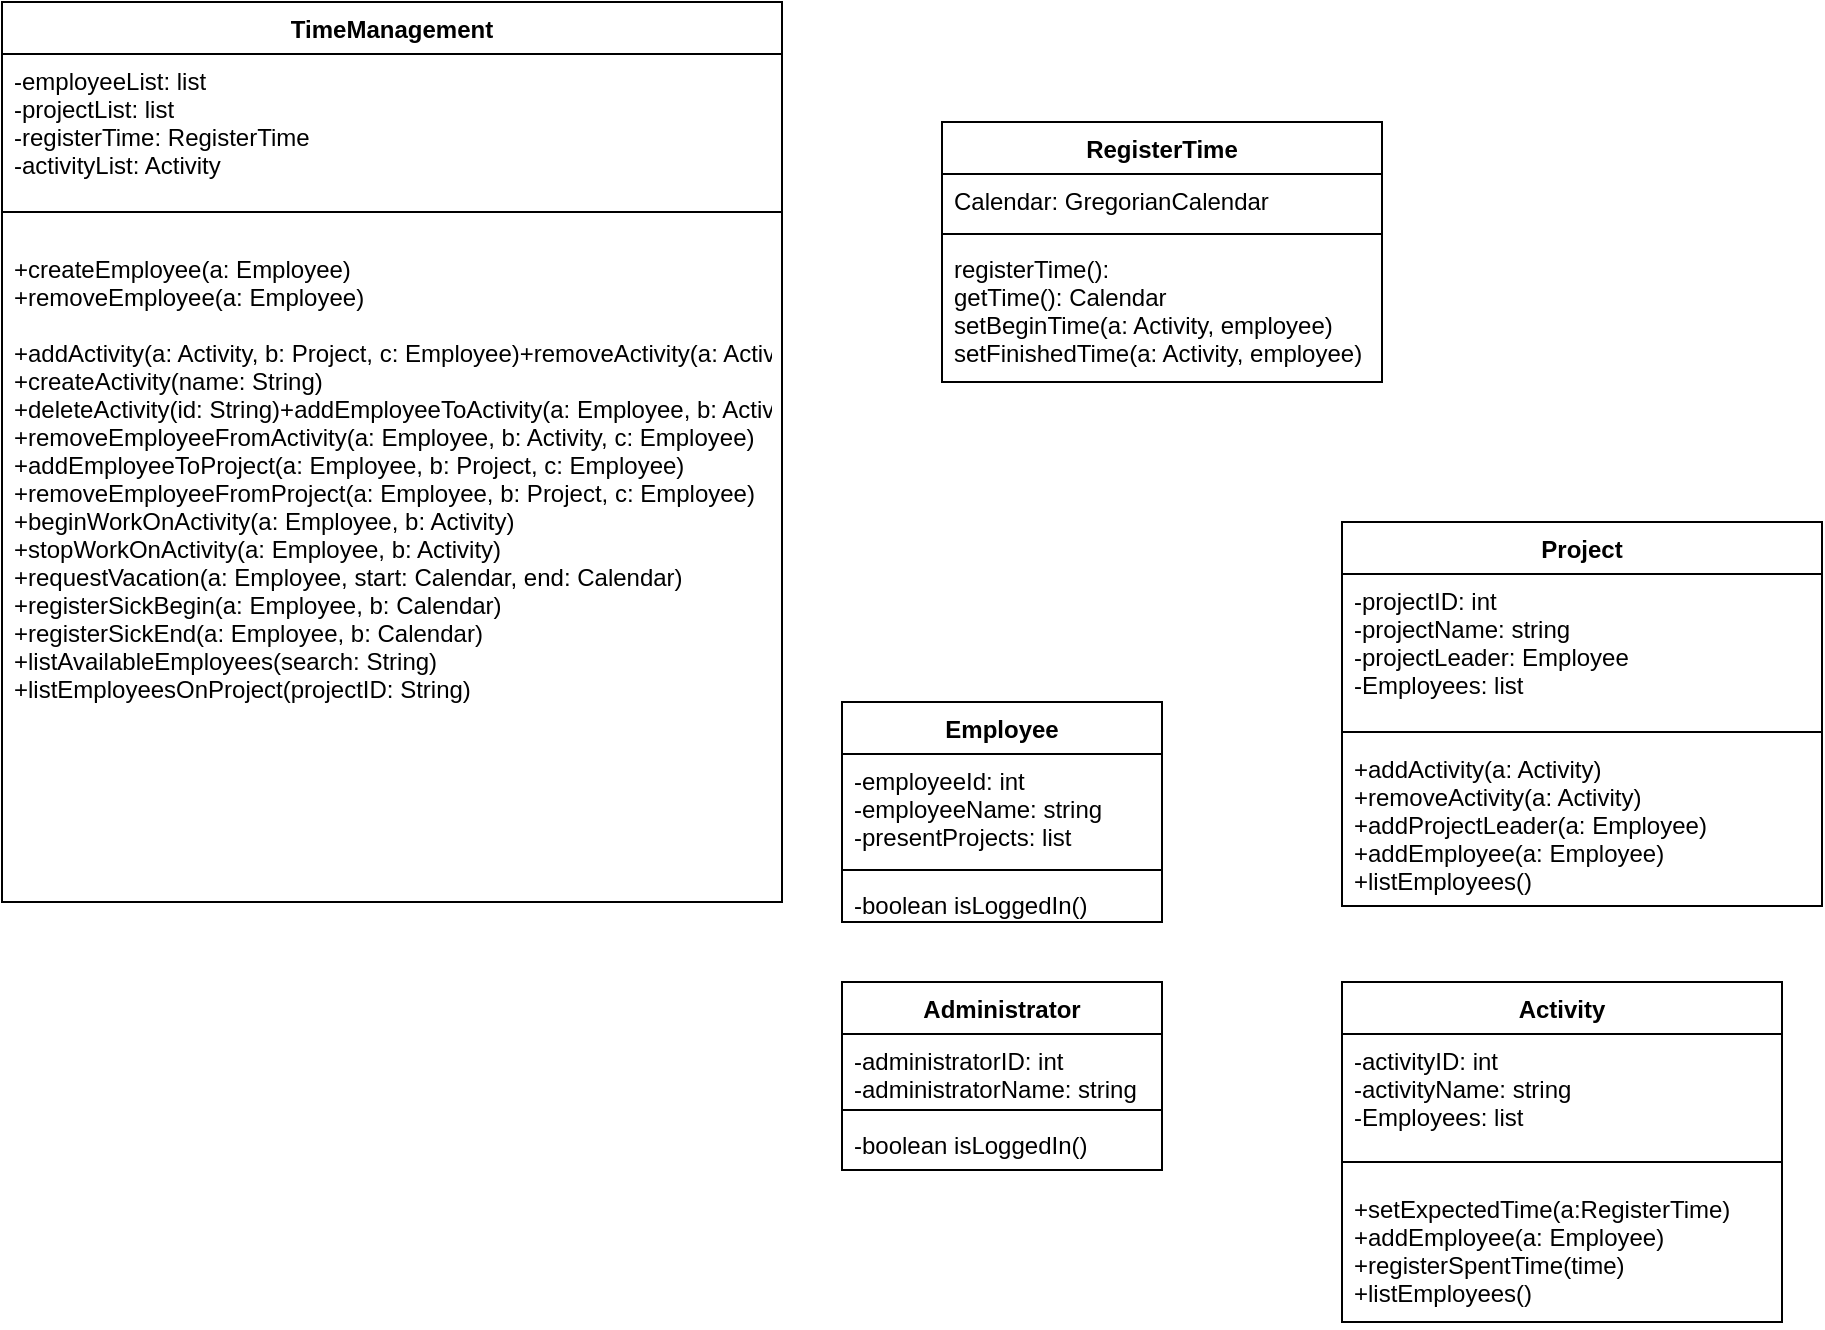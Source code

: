 <mxfile version="14.4.9" type="github">
  <diagram id="PCQ58YYebL1j8_6p8NTY" name="Page-1">
    <mxGraphModel dx="921" dy="450" grid="1" gridSize="10" guides="1" tooltips="1" connect="1" arrows="1" fold="1" page="1" pageScale="1" pageWidth="850" pageHeight="1100" math="0" shadow="0">
      <root>
        <mxCell id="0" />
        <mxCell id="1" parent="0" />
        <mxCell id="9kYQHJIdZvFuiitPSYiP-5" value="Employee" style="swimlane;fontStyle=1;align=center;verticalAlign=top;childLayout=stackLayout;horizontal=1;startSize=26;horizontalStack=0;resizeParent=1;resizeParentMax=0;resizeLast=0;collapsible=1;marginBottom=0;" parent="1" vertex="1">
          <mxGeometry x="580" y="620" width="160" height="110" as="geometry" />
        </mxCell>
        <mxCell id="9kYQHJIdZvFuiitPSYiP-6" value="-employeeId: int&#xa;-employeeName: string&#xa;-presentProjects: list" style="text;strokeColor=none;fillColor=none;align=left;verticalAlign=top;spacingLeft=4;spacingRight=4;overflow=hidden;rotatable=0;points=[[0,0.5],[1,0.5]];portConstraint=eastwest;" parent="9kYQHJIdZvFuiitPSYiP-5" vertex="1">
          <mxGeometry y="26" width="160" height="54" as="geometry" />
        </mxCell>
        <mxCell id="9kYQHJIdZvFuiitPSYiP-7" value="" style="line;strokeWidth=1;fillColor=none;align=left;verticalAlign=middle;spacingTop=-1;spacingLeft=3;spacingRight=3;rotatable=0;labelPosition=right;points=[];portConstraint=eastwest;" parent="9kYQHJIdZvFuiitPSYiP-5" vertex="1">
          <mxGeometry y="80" width="160" height="8" as="geometry" />
        </mxCell>
        <mxCell id="9kYQHJIdZvFuiitPSYiP-8" value="-boolean isLoggedIn()&#xa;" style="text;strokeColor=none;fillColor=none;align=left;verticalAlign=top;spacingLeft=4;spacingRight=4;overflow=hidden;rotatable=0;points=[[0,0.5],[1,0.5]];portConstraint=eastwest;" parent="9kYQHJIdZvFuiitPSYiP-5" vertex="1">
          <mxGeometry y="88" width="160" height="22" as="geometry" />
        </mxCell>
        <mxCell id="9kYQHJIdZvFuiitPSYiP-13" value="Administrator" style="swimlane;fontStyle=1;align=center;verticalAlign=top;childLayout=stackLayout;horizontal=1;startSize=26;horizontalStack=0;resizeParent=1;resizeParentMax=0;resizeLast=0;collapsible=1;marginBottom=0;" parent="1" vertex="1">
          <mxGeometry x="580" y="760" width="160" height="94" as="geometry" />
        </mxCell>
        <mxCell id="9kYQHJIdZvFuiitPSYiP-14" value="-administratorID: int&#xa;-administratorName: string" style="text;strokeColor=none;fillColor=none;align=left;verticalAlign=top;spacingLeft=4;spacingRight=4;overflow=hidden;rotatable=0;points=[[0,0.5],[1,0.5]];portConstraint=eastwest;" parent="9kYQHJIdZvFuiitPSYiP-13" vertex="1">
          <mxGeometry y="26" width="160" height="34" as="geometry" />
        </mxCell>
        <mxCell id="9kYQHJIdZvFuiitPSYiP-15" value="" style="line;strokeWidth=1;fillColor=none;align=left;verticalAlign=middle;spacingTop=-1;spacingLeft=3;spacingRight=3;rotatable=0;labelPosition=right;points=[];portConstraint=eastwest;" parent="9kYQHJIdZvFuiitPSYiP-13" vertex="1">
          <mxGeometry y="60" width="160" height="8" as="geometry" />
        </mxCell>
        <mxCell id="9kYQHJIdZvFuiitPSYiP-16" value="-boolean isLoggedIn()" style="text;strokeColor=none;fillColor=none;align=left;verticalAlign=top;spacingLeft=4;spacingRight=4;overflow=hidden;rotatable=0;points=[[0,0.5],[1,0.5]];portConstraint=eastwest;" parent="9kYQHJIdZvFuiitPSYiP-13" vertex="1">
          <mxGeometry y="68" width="160" height="26" as="geometry" />
        </mxCell>
        <mxCell id="9kYQHJIdZvFuiitPSYiP-17" value="Project" style="swimlane;fontStyle=1;align=center;verticalAlign=top;childLayout=stackLayout;horizontal=1;startSize=26;horizontalStack=0;resizeParent=1;resizeParentMax=0;resizeLast=0;collapsible=1;marginBottom=0;" parent="1" vertex="1">
          <mxGeometry x="830" y="530" width="240" height="192" as="geometry">
            <mxRectangle x="420" y="300" width="70" height="26" as="alternateBounds" />
          </mxGeometry>
        </mxCell>
        <mxCell id="9kYQHJIdZvFuiitPSYiP-18" value="-projectID: int&#xa;-projectName: string&#xa;-projectLeader: Employee&#xa;-Employees: list&#xa;" style="text;strokeColor=none;fillColor=none;align=left;verticalAlign=top;spacingLeft=4;spacingRight=4;overflow=hidden;rotatable=0;points=[[0,0.5],[1,0.5]];portConstraint=eastwest;" parent="9kYQHJIdZvFuiitPSYiP-17" vertex="1">
          <mxGeometry y="26" width="240" height="74" as="geometry" />
        </mxCell>
        <mxCell id="9kYQHJIdZvFuiitPSYiP-19" value="" style="line;strokeWidth=1;fillColor=none;align=left;verticalAlign=middle;spacingTop=-1;spacingLeft=3;spacingRight=3;rotatable=0;labelPosition=right;points=[];portConstraint=eastwest;" parent="9kYQHJIdZvFuiitPSYiP-17" vertex="1">
          <mxGeometry y="100" width="240" height="10" as="geometry" />
        </mxCell>
        <mxCell id="9kYQHJIdZvFuiitPSYiP-20" value="+addActivity(a: Activity)&#xa;+removeActivity(a: Activity)&#xa;+addProjectLeader(a: Employee)&#xa;+addEmployee(a: Employee)&#xa;+listEmployees()&#xa;" style="text;strokeColor=none;fillColor=none;align=left;verticalAlign=top;spacingLeft=4;spacingRight=4;overflow=hidden;rotatable=0;points=[[0,0.5],[1,0.5]];portConstraint=eastwest;" parent="9kYQHJIdZvFuiitPSYiP-17" vertex="1">
          <mxGeometry y="110" width="240" height="82" as="geometry" />
        </mxCell>
        <mxCell id="9kYQHJIdZvFuiitPSYiP-21" value="Activity" style="swimlane;fontStyle=1;align=center;verticalAlign=top;childLayout=stackLayout;horizontal=1;startSize=26;horizontalStack=0;resizeParent=1;resizeParentMax=0;resizeLast=0;collapsible=1;marginBottom=0;" parent="1" vertex="1">
          <mxGeometry x="830" y="760" width="220" height="170" as="geometry" />
        </mxCell>
        <mxCell id="9kYQHJIdZvFuiitPSYiP-22" value="-activityID: int&#xa;-activityName: string&#xa;-Employees: list" style="text;strokeColor=none;fillColor=none;align=left;verticalAlign=top;spacingLeft=4;spacingRight=4;overflow=hidden;rotatable=0;points=[[0,0.5],[1,0.5]];portConstraint=eastwest;" parent="9kYQHJIdZvFuiitPSYiP-21" vertex="1">
          <mxGeometry y="26" width="220" height="54" as="geometry" />
        </mxCell>
        <mxCell id="9kYQHJIdZvFuiitPSYiP-23" value="" style="line;strokeWidth=1;fillColor=none;align=left;verticalAlign=middle;spacingTop=-1;spacingLeft=3;spacingRight=3;rotatable=0;labelPosition=right;points=[];portConstraint=eastwest;" parent="9kYQHJIdZvFuiitPSYiP-21" vertex="1">
          <mxGeometry y="80" width="220" height="20" as="geometry" />
        </mxCell>
        <mxCell id="9kYQHJIdZvFuiitPSYiP-24" value="+setExpectedTime(a:RegisterTime)&#xa;+addEmployee(a: Employee)&#xa;+registerSpentTime(time)&#xa;+listEmployees()" style="text;strokeColor=none;fillColor=none;align=left;verticalAlign=top;spacingLeft=4;spacingRight=4;overflow=hidden;rotatable=0;points=[[0,0.5],[1,0.5]];portConstraint=eastwest;" parent="9kYQHJIdZvFuiitPSYiP-21" vertex="1">
          <mxGeometry y="100" width="220" height="70" as="geometry" />
        </mxCell>
        <mxCell id="9kYQHJIdZvFuiitPSYiP-25" value="RegisterTime" style="swimlane;fontStyle=1;align=center;verticalAlign=top;childLayout=stackLayout;horizontal=1;startSize=26;horizontalStack=0;resizeParent=1;resizeParentMax=0;resizeLast=0;collapsible=1;marginBottom=0;" parent="1" vertex="1">
          <mxGeometry x="630" y="330" width="220" height="130" as="geometry" />
        </mxCell>
        <mxCell id="9kYQHJIdZvFuiitPSYiP-26" value="Calendar: GregorianCalendar" style="text;strokeColor=none;fillColor=none;align=left;verticalAlign=top;spacingLeft=4;spacingRight=4;overflow=hidden;rotatable=0;points=[[0,0.5],[1,0.5]];portConstraint=eastwest;" parent="9kYQHJIdZvFuiitPSYiP-25" vertex="1">
          <mxGeometry y="26" width="220" height="26" as="geometry" />
        </mxCell>
        <mxCell id="9kYQHJIdZvFuiitPSYiP-27" value="" style="line;strokeWidth=1;fillColor=none;align=left;verticalAlign=middle;spacingTop=-1;spacingLeft=3;spacingRight=3;rotatable=0;labelPosition=right;points=[];portConstraint=eastwest;" parent="9kYQHJIdZvFuiitPSYiP-25" vertex="1">
          <mxGeometry y="52" width="220" height="8" as="geometry" />
        </mxCell>
        <mxCell id="9kYQHJIdZvFuiitPSYiP-28" value="registerTime():&#xa;getTime(): Calendar&#xa;setBeginTime(a: Activity, employee)&#xa;setFinishedTime(a: Activity, employee)" style="text;strokeColor=none;fillColor=none;align=left;verticalAlign=top;spacingLeft=4;spacingRight=4;overflow=hidden;rotatable=0;points=[[0,0.5],[1,0.5]];portConstraint=eastwest;" parent="9kYQHJIdZvFuiitPSYiP-25" vertex="1">
          <mxGeometry y="60" width="220" height="70" as="geometry" />
        </mxCell>
        <mxCell id="5m66WqZjrvTX8Qn4TSuP-4" value="TimeManagement" style="swimlane;fontStyle=1;align=center;verticalAlign=top;childLayout=stackLayout;horizontal=1;startSize=26;horizontalStack=0;resizeParent=1;resizeParentMax=0;resizeLast=0;collapsible=1;marginBottom=0;" vertex="1" parent="1">
          <mxGeometry x="160" y="270" width="390" height="450" as="geometry" />
        </mxCell>
        <mxCell id="5m66WqZjrvTX8Qn4TSuP-5" value="-employeeList: list&#xa;-projectList: list&#xa;-registerTime: RegisterTime&#xa;-activityList: Activity&#xa;" style="text;strokeColor=none;fillColor=none;align=left;verticalAlign=top;spacingLeft=4;spacingRight=4;overflow=hidden;rotatable=0;points=[[0,0.5],[1,0.5]];portConstraint=eastwest;" vertex="1" parent="5m66WqZjrvTX8Qn4TSuP-4">
          <mxGeometry y="26" width="390" height="64" as="geometry" />
        </mxCell>
        <mxCell id="5m66WqZjrvTX8Qn4TSuP-6" value="" style="line;strokeWidth=1;fillColor=none;align=left;verticalAlign=middle;spacingTop=-1;spacingLeft=3;spacingRight=3;rotatable=0;labelPosition=right;points=[];portConstraint=eastwest;" vertex="1" parent="5m66WqZjrvTX8Qn4TSuP-4">
          <mxGeometry y="90" width="390" height="30" as="geometry" />
        </mxCell>
        <mxCell id="5m66WqZjrvTX8Qn4TSuP-7" value="+createEmployee(a: Employee)&#xa;+removeEmployee(a: Employee)&#xa;&#xa;+addActivity(a: Activity, b: Project, c: Employee)+removeActivity(a: Activity, b: Project, c: Employee)&#xa;+createActivity(name: String)&#xa;+deleteActivity(id: String)+addEmployeeToActivity(a: Employee, b: Activity, c: Employee)&#xa;+removeEmployeeFromActivity(a: Employee, b: Activity, c: Employee)&#xa;+addEmployeeToProject(a: Employee, b: Project, c: Employee)&#xa;+removeEmployeeFromProject(a: Employee, b: Project, c: Employee)&#xa;+beginWorkOnActivity(a: Employee, b: Activity)&#xa;+stopWorkOnActivity(a: Employee, b: Activity)&#xa;+requestVacation(a: Employee, start: Calendar, end: Calendar)&#xa;+registerSickBegin(a: Employee, b: Calendar)&#xa;+registerSickEnd(a: Employee, b: Calendar)&#xa;+listAvailableEmployees(search: String)&#xa;+listEmployeesOnProject(projectID: String)&#xa;&#xa;" style="text;strokeColor=none;fillColor=none;align=left;verticalAlign=top;spacingLeft=4;spacingRight=4;overflow=hidden;rotatable=0;points=[[0,0.5],[1,0.5]];portConstraint=eastwest;" vertex="1" parent="5m66WqZjrvTX8Qn4TSuP-4">
          <mxGeometry y="120" width="390" height="330" as="geometry" />
        </mxCell>
      </root>
    </mxGraphModel>
  </diagram>
</mxfile>
